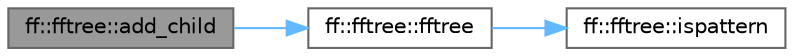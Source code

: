digraph "ff::fftree::add_child"
{
 // LATEX_PDF_SIZE
  bgcolor="transparent";
  edge [fontname=Helvetica,fontsize=10,labelfontname=Helvetica,labelfontsize=10];
  node [fontname=Helvetica,fontsize=10,shape=box,height=0.2,width=0.4];
  rankdir="LR";
  Node1 [id="Node000001",label="ff::fftree::add_child",height=0.2,width=0.4,color="gray40", fillcolor="grey60", style="filled", fontcolor="black",tooltip=" "];
  Node1 -> Node2 [id="edge1_Node000001_Node000002",color="steelblue1",style="solid",tooltip=" "];
  Node2 [id="Node000002",label="ff::fftree::fftree",height=0.2,width=0.4,color="grey40", fillcolor="white", style="filled",URL="$structff_1_1fftree.html#ab38157978b67fff7257974701456b172",tooltip=" "];
  Node2 -> Node3 [id="edge2_Node000002_Node000003",color="steelblue1",style="solid",tooltip=" "];
  Node3 [id="Node000003",label="ff::fftree::ispattern",height=0.2,width=0.4,color="grey40", fillcolor="white", style="filled",URL="$structff_1_1fftree.html#a8d9e031f8a3df59da731ef99f7de24ac",tooltip=" "];
}
